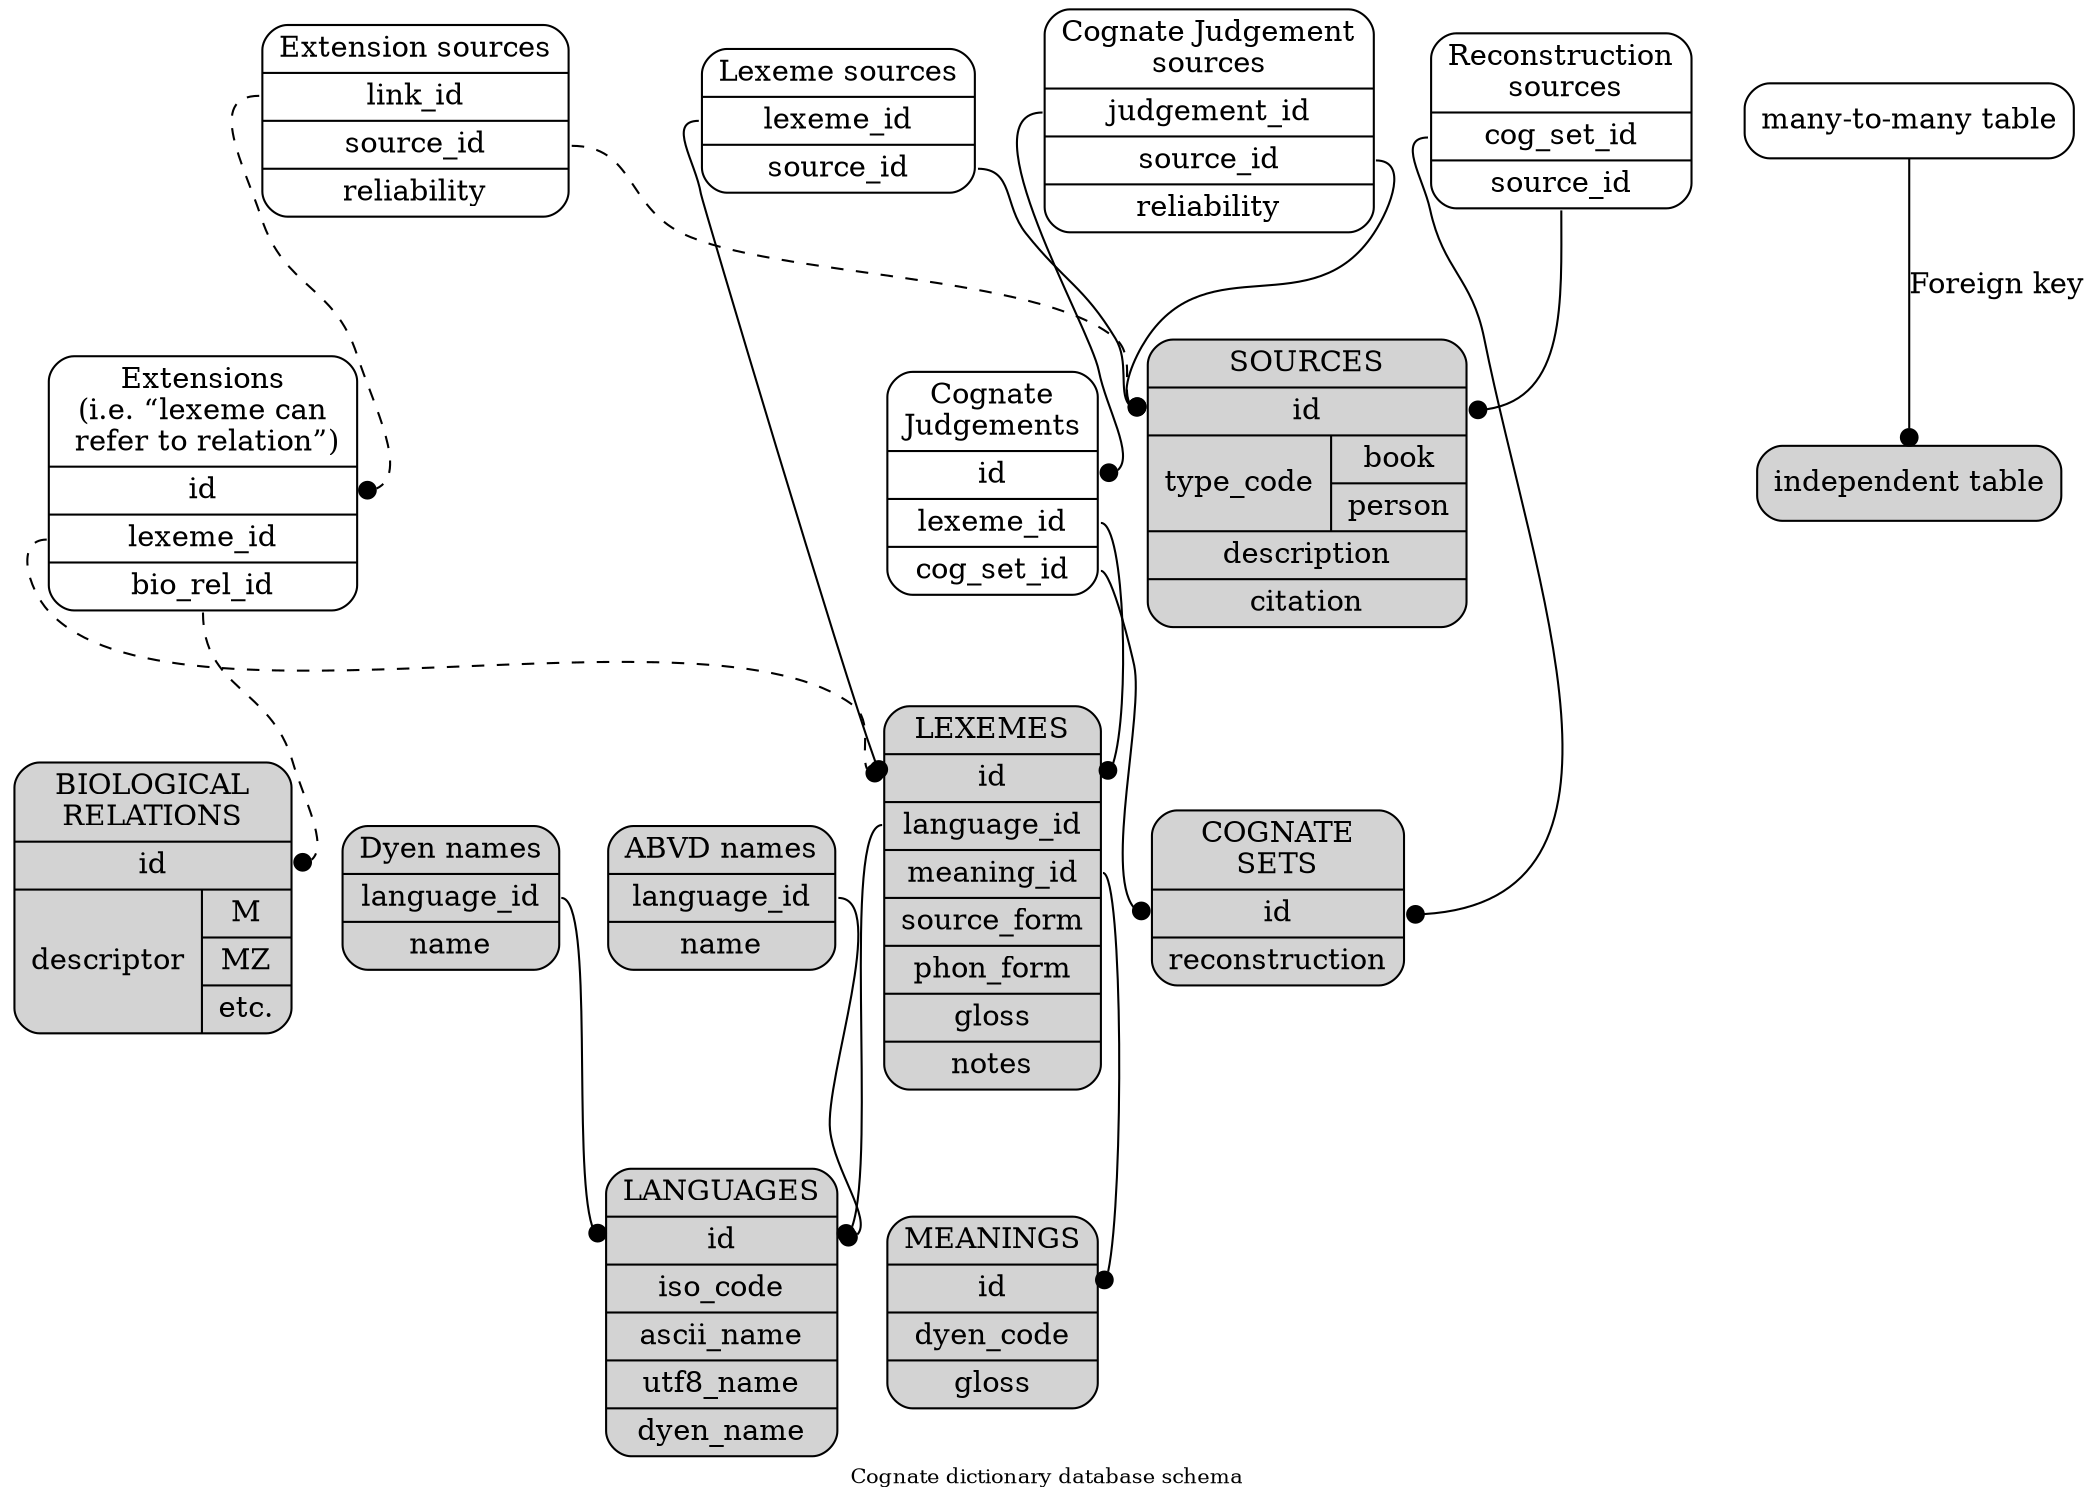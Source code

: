 digraph g { // neato -Tpdf -O database_structure.dot
  ordering=out;
  fontsize=10;
  overlap=scale;
  splines=true;
  sep=0.2;
  ratio=0.7;
  label="Cognate dictionary database schema";
  node [shape=Mrecord];
  edge [arrowhead=dot];

  lexeme [pos="2,3!",style=filled,
	label="{LEXEMES |<id> id |<lid> language_id |<mid> meaning_id | source_form | phon_form | gloss | notes }"];
  source [pos="7,3!",style=filled,
	label="{SOURCES |<id> id |{type_code |{book | person}}| description | citation }"];
  meaning [pos="1,2!",style=filled,
	label="{MEANINGS |<id> id | dyen_code | gloss }"];
  language [pos="1,4!",style=filled,
	label="{LANGUAGES |<id> id | iso_code | ascii_name | utf8_name | dyen_name}"];
  cogset [pos="4,4!",style=filled,
	label="{COGNATE\nSETS |<id> id | reconstruction}"];
  biological [pos="4,1!",style=filled,
	label="{BIOLOGICAL\nRELATIONS | <id> id |{descriptor |{M | MZ | etc.}}}"];
  dyen_name [pos="0,4.5!",style=filled,
	label="{Dyen names |<lid> language_id | name}"];
  abvd_name [pos="0,3.5!",style=filled,
	label="{ABVD names |<lid> language_id | name}"];
  key1 [pos="0,1!", label="independent table", style=filled];
  key2 [pos="2,1!", label="many-to-many table"];
  key2 -> key1 [label="Foreign key"];

  // Many to many tables
  judgement [pos="3,4.5!",
	label="{Cognate\nJudgements |<id> id |<fid> lexeme_id |<cid> cog_set_id}"];
  formsource [pos="5,3!",
	label="{Lexeme sources |<fid> lexeme_id |<sid> source_id}"];
  judgesource [pos="5,5!",
	label="{Cognate Judgement\nsources |<jid> judgement_id |<sid> source_id | reliability}"];
  cogsource [pos="5,4!",
	label="{Reconstruction\n sources |<cid> cog_set_id |<sid> source_id}"];
  formbio [pos="3,2!",
	label="{Extensions\n(i.e. “lexeme can\n  refer to relation”) |<id> id |<fid> lexeme_id |<bid> bio_rel_id}"];
  biosource [pos="5,2!",
	label="{Extension sources |<lid> link_id |<sid> source_id | reliability}"];

  // meaning [pos="1,1!"];	
  // language [pos="1,2!"];
  // lexeme [pos="2,1.5!"];
  // formsource [pos="4,1!"];
  // judgesource [pos="4.5,2.5!"];
  // cogsource [pos="5,1.5!"];
  // source [pos="6,1.5!"];
  // cogset [pos="4,1.5!"];
  // judgement [pos="3,2!"];
  // biological [pos="4,0!"];
  // formbio [pos="3,0.5!"];

  judgement:fid -> lexeme:id [weight=8]; 
  judgement:cid -> cogset:id [weight=8];
  formsource:fid -> lexeme:id;
  formsource:sid -> source:id;
  judgesource:jid -> judgement:id;
  judgesource:sid -> source:id;
  cogsource:cid -> cogset:id;
  cogsource:sid -> source:id;
  lexeme:lid -> language:id;
  lexeme:mid -> meaning:id;

  formbio:fid -> lexeme:id [style=dashed];
  formbio:bid -> biological:id [style=dashed];
  biosource:lid -> formbio:id [style=dashed];
  biosource:sid -> source:id [style=dashed];

  dyen_name:lid -> language:id;
  abvd_name:lid -> language:id;
}
